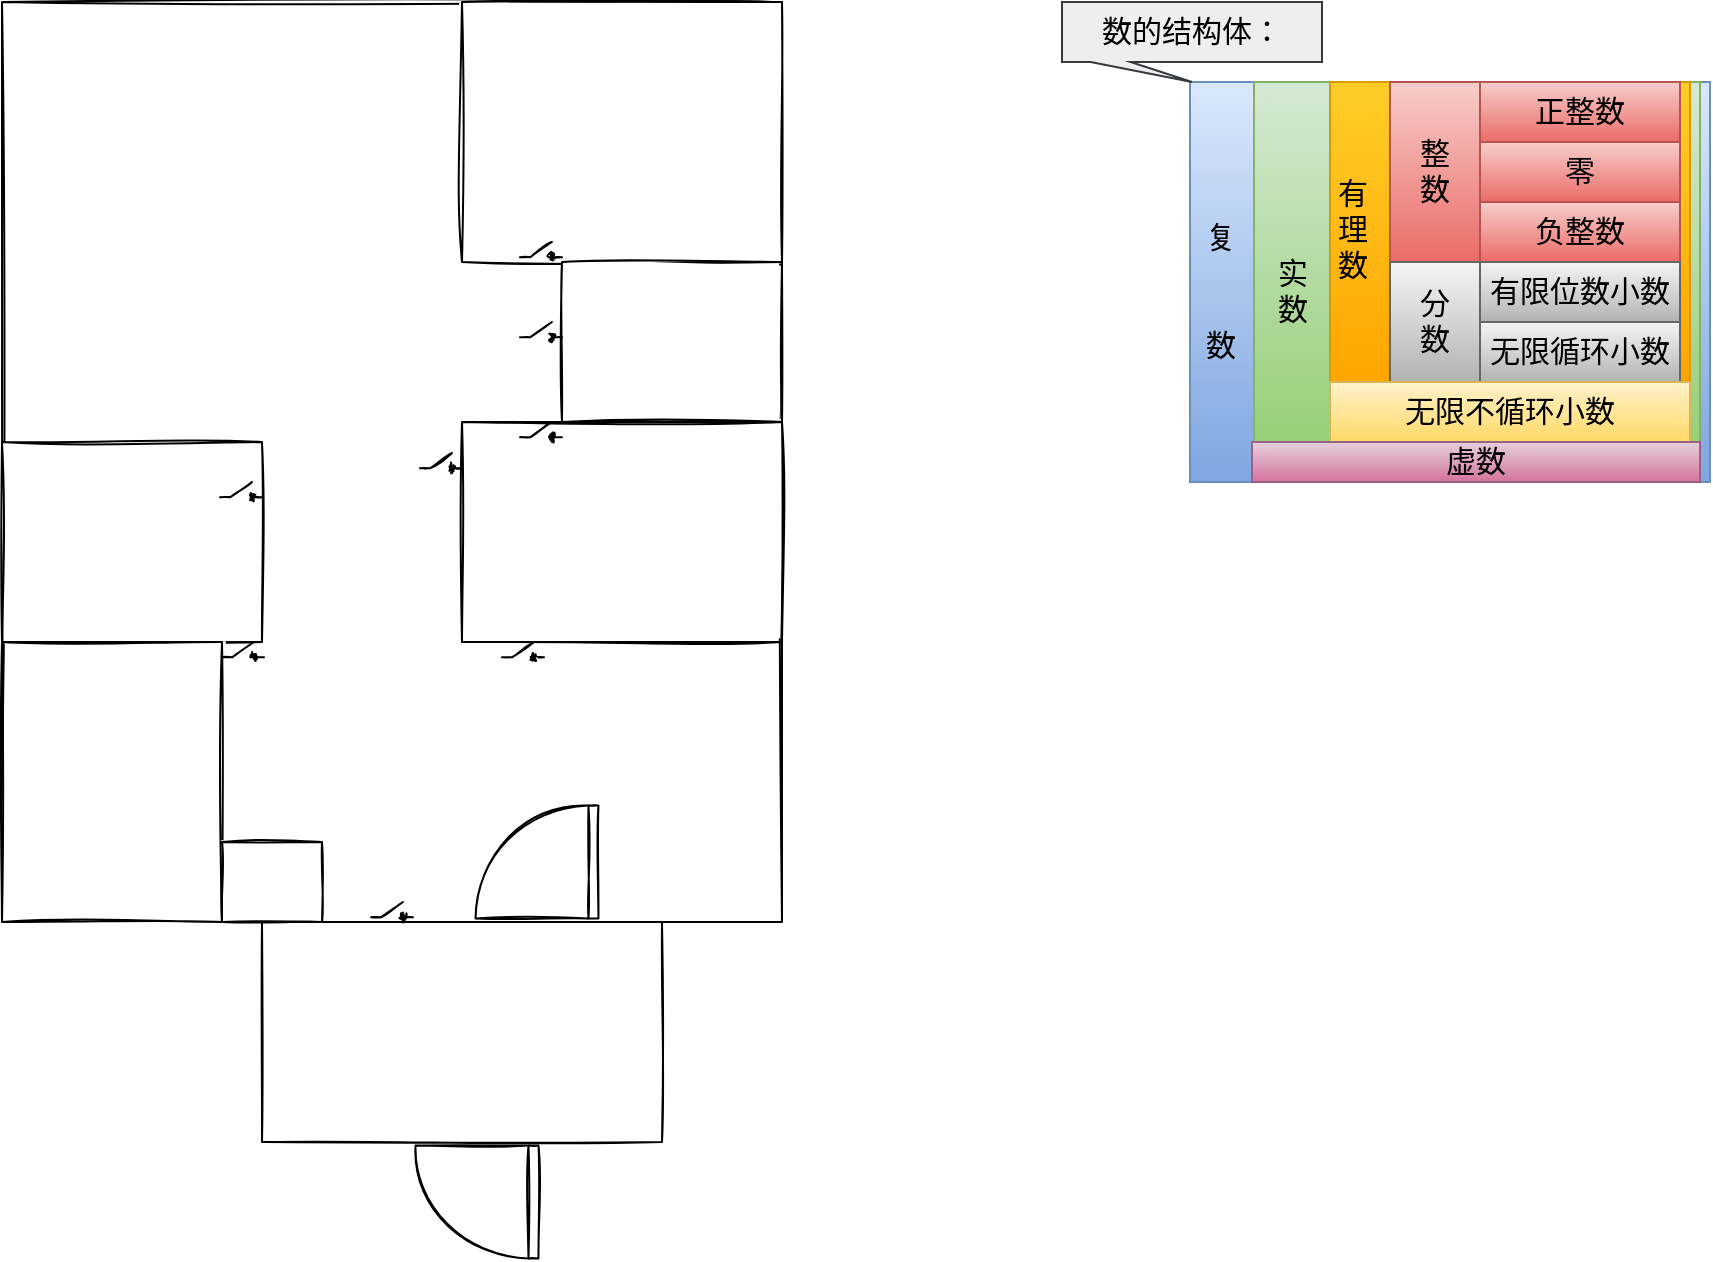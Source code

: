 <mxfile version="15.8.3" type="github">
  <diagram id="6fCMi_AuG_LNMehQtOvi" name="第 1 页">
    <mxGraphModel dx="2674" dy="1188" grid="1" gridSize="10" guides="1" tooltips="1" connect="1" arrows="1" fold="1" page="0" pageScale="1" pageWidth="827" pageHeight="1169" math="1" shadow="0">
      <root>
        <mxCell id="0" />
        <mxCell id="1" parent="0" />
        <mxCell id="gwxJEuXygE5C3Cj5OGOI-29" value="" style="group" parent="1" vertex="1" connectable="0">
          <mxGeometry x="-270" y="-340" width="324" height="240" as="geometry" />
        </mxCell>
        <mxCell id="gwxJEuXygE5C3Cj5OGOI-26" value="" style="rounded=0;whiteSpace=wrap;html=1;sketch=0;hachureGap=4;pointerEvents=0;fontFamily=Architects Daughter;fontSource=https%3A%2F%2Ffonts.googleapis.com%2Fcss%3Ffamily%3DArchitects%2BDaughter;fontSize=15;fillColor=#dae8fc;gradientColor=#7ea6e0;strokeColor=#6c8ebf;" parent="gwxJEuXygE5C3Cj5OGOI-29" vertex="1">
          <mxGeometry x="64" y="40" width="260" height="200" as="geometry" />
        </mxCell>
        <mxCell id="gwxJEuXygE5C3Cj5OGOI-23" value="" style="rounded=0;whiteSpace=wrap;html=1;sketch=0;hachureGap=4;pointerEvents=0;fontFamily=Architects Daughter;fontSource=https%3A%2F%2Ffonts.googleapis.com%2Fcss%3Ffamily%3DArchitects%2BDaughter;fontSize=15;fillColor=#d5e8d4;gradientColor=#97d077;strokeColor=#82b366;" parent="gwxJEuXygE5C3Cj5OGOI-29" vertex="1">
          <mxGeometry x="96" y="40" width="223" height="180" as="geometry" />
        </mxCell>
        <mxCell id="gwxJEuXygE5C3Cj5OGOI-20" value="" style="rounded=0;whiteSpace=wrap;html=1;sketch=0;hachureGap=4;pointerEvents=0;fontFamily=Architects Daughter;fontSource=https%3A%2F%2Ffonts.googleapis.com%2Fcss%3Ffamily%3DArchitects%2BDaughter;fontSize=15;fillColor=#ffcd28;gradientColor=#ffa500;strokeColor=#d79b00;" parent="gwxJEuXygE5C3Cj5OGOI-29" vertex="1">
          <mxGeometry x="134" y="40" width="180" height="150" as="geometry" />
        </mxCell>
        <mxCell id="gwxJEuXygE5C3Cj5OGOI-13" value="&lt;span&gt;正整数&lt;/span&gt;" style="rounded=0;whiteSpace=wrap;html=1;sketch=0;hachureGap=4;pointerEvents=0;fontFamily=Architects Daughter;fontSource=https%3A%2F%2Ffonts.googleapis.com%2Fcss%3Ffamily%3DArchitects%2BDaughter;fontSize=15;fillColor=#f8cecc;gradientColor=#ea6b66;strokeColor=#b85450;" parent="gwxJEuXygE5C3Cj5OGOI-29" vertex="1">
          <mxGeometry x="209" y="40" width="100" height="30" as="geometry" />
        </mxCell>
        <mxCell id="gwxJEuXygE5C3Cj5OGOI-14" value="&lt;span&gt;零&lt;/span&gt;" style="rounded=0;whiteSpace=wrap;html=1;sketch=0;hachureGap=4;pointerEvents=0;fontFamily=Architects Daughter;fontSource=https%3A%2F%2Ffonts.googleapis.com%2Fcss%3Ffamily%3DArchitects%2BDaughter;fontSize=15;fillColor=#f8cecc;gradientColor=#ea6b66;strokeColor=#b85450;" parent="gwxJEuXygE5C3Cj5OGOI-29" vertex="1">
          <mxGeometry x="209" y="70" width="100" height="30" as="geometry" />
        </mxCell>
        <mxCell id="gwxJEuXygE5C3Cj5OGOI-15" value="&lt;span&gt;负整数&lt;/span&gt;" style="rounded=0;whiteSpace=wrap;html=1;sketch=0;hachureGap=4;pointerEvents=0;fontFamily=Architects Daughter;fontSource=https%3A%2F%2Ffonts.googleapis.com%2Fcss%3Ffamily%3DArchitects%2BDaughter;fontSize=15;fillColor=#f8cecc;gradientColor=#ea6b66;strokeColor=#b85450;" parent="gwxJEuXygE5C3Cj5OGOI-29" vertex="1">
          <mxGeometry x="209" y="100" width="100" height="30" as="geometry" />
        </mxCell>
        <mxCell id="gwxJEuXygE5C3Cj5OGOI-16" value="整&lt;br&gt;数" style="rounded=0;whiteSpace=wrap;html=1;sketch=0;hachureGap=4;pointerEvents=0;fontFamily=Architects Daughter;fontSource=https%3A%2F%2Ffonts.googleapis.com%2Fcss%3Ffamily%3DArchitects%2BDaughter;fontSize=15;fillColor=#f8cecc;gradientColor=#ea6b66;strokeColor=#b85450;" parent="gwxJEuXygE5C3Cj5OGOI-29" vertex="1">
          <mxGeometry x="164" y="40" width="45" height="90" as="geometry" />
        </mxCell>
        <mxCell id="gwxJEuXygE5C3Cj5OGOI-17" value="&lt;span&gt;有限位数小数&lt;/span&gt;" style="rounded=0;whiteSpace=wrap;html=1;sketch=0;hachureGap=4;pointerEvents=0;fontFamily=Architects Daughter;fontSource=https%3A%2F%2Ffonts.googleapis.com%2Fcss%3Ffamily%3DArchitects%2BDaughter;fontSize=15;fillColor=#f5f5f5;gradientColor=#b3b3b3;strokeColor=#666666;" parent="gwxJEuXygE5C3Cj5OGOI-29" vertex="1">
          <mxGeometry x="209" y="130" width="100" height="30" as="geometry" />
        </mxCell>
        <mxCell id="gwxJEuXygE5C3Cj5OGOI-18" value="&lt;span&gt;无限循环小数&lt;/span&gt;" style="rounded=0;whiteSpace=wrap;html=1;sketch=0;hachureGap=4;pointerEvents=0;fontFamily=Architects Daughter;fontSource=https%3A%2F%2Ffonts.googleapis.com%2Fcss%3Ffamily%3DArchitects%2BDaughter;fontSize=15;fillColor=#f5f5f5;gradientColor=#b3b3b3;strokeColor=#666666;" parent="gwxJEuXygE5C3Cj5OGOI-29" vertex="1">
          <mxGeometry x="209" y="160" width="100" height="30" as="geometry" />
        </mxCell>
        <mxCell id="gwxJEuXygE5C3Cj5OGOI-19" value="分&lt;br&gt;数" style="rounded=0;whiteSpace=wrap;html=1;sketch=0;hachureGap=4;pointerEvents=0;fontFamily=Architects Daughter;fontSource=https%3A%2F%2Ffonts.googleapis.com%2Fcss%3Ffamily%3DArchitects%2BDaughter;fontSize=15;fillColor=#f5f5f5;gradientColor=#b3b3b3;strokeColor=#666666;" parent="gwxJEuXygE5C3Cj5OGOI-29" vertex="1">
          <mxGeometry x="164" y="130" width="45" height="60" as="geometry" />
        </mxCell>
        <mxCell id="gwxJEuXygE5C3Cj5OGOI-21" value="无限不循环小数" style="rounded=0;whiteSpace=wrap;html=1;sketch=0;hachureGap=4;pointerEvents=0;fontFamily=Architects Daughter;fontSource=https%3A%2F%2Ffonts.googleapis.com%2Fcss%3Ffamily%3DArchitects%2BDaughter;fontSize=15;fillColor=#fff2cc;gradientColor=#ffd966;strokeColor=#d6b656;" parent="gwxJEuXygE5C3Cj5OGOI-29" vertex="1">
          <mxGeometry x="134" y="190" width="180" height="30" as="geometry" />
        </mxCell>
        <mxCell id="gwxJEuXygE5C3Cj5OGOI-22" value="&lt;span&gt;有&lt;/span&gt;&lt;br&gt;&lt;span&gt;理&lt;/span&gt;&lt;br&gt;&lt;span&gt;数&lt;/span&gt;" style="text;html=1;align=center;verticalAlign=middle;resizable=0;points=[];autosize=1;strokeColor=none;fillColor=none;sketch=0;hachureGap=4;pointerEvents=0;fontFamily=Architects Daughter;fontSource=https%3A%2F%2Ffonts.googleapis.com%2Fcss%3Ffamily%3DArchitects%2BDaughter;fontSize=15;" parent="gwxJEuXygE5C3Cj5OGOI-29" vertex="1">
          <mxGeometry x="130" y="84" width="30" height="60" as="geometry" />
        </mxCell>
        <mxCell id="gwxJEuXygE5C3Cj5OGOI-24" value="实&lt;br&gt;数" style="text;html=1;align=center;verticalAlign=middle;resizable=0;points=[];autosize=1;strokeColor=none;fillColor=none;sketch=0;hachureGap=4;pointerEvents=0;fontFamily=Architects Daughter;fontSource=https%3A%2F%2Ffonts.googleapis.com%2Fcss%3Ffamily%3DArchitects%2BDaughter;fontSize=15;" parent="gwxJEuXygE5C3Cj5OGOI-29" vertex="1">
          <mxGeometry x="100" y="125" width="30" height="40" as="geometry" />
        </mxCell>
        <mxCell id="gwxJEuXygE5C3Cj5OGOI-25" value="虚数" style="rounded=0;whiteSpace=wrap;html=1;sketch=0;hachureGap=4;pointerEvents=0;fontFamily=Architects Daughter;fontSource=https%3A%2F%2Ffonts.googleapis.com%2Fcss%3Ffamily%3DArchitects%2BDaughter;fontSize=15;fillColor=#e6d0de;gradientColor=#d5739d;strokeColor=#996185;" parent="gwxJEuXygE5C3Cj5OGOI-29" vertex="1">
          <mxGeometry x="95" y="220" width="224" height="20" as="geometry" />
        </mxCell>
        <mxCell id="gwxJEuXygE5C3Cj5OGOI-27" value="复&lt;br&gt;&lt;br&gt;&lt;br&gt;数" style="text;html=1;align=center;verticalAlign=middle;resizable=0;points=[];autosize=1;strokeColor=none;fillColor=none;sketch=0;hachureGap=4;pointerEvents=0;fontFamily=Architects Daughter;fontSource=https%3A%2F%2Ffonts.googleapis.com%2Fcss%3Ffamily%3DArchitects%2BDaughter;fontSize=15;" parent="gwxJEuXygE5C3Cj5OGOI-29" vertex="1">
          <mxGeometry x="64" y="105" width="30" height="80" as="geometry" />
        </mxCell>
        <mxCell id="gwxJEuXygE5C3Cj5OGOI-28" value="数的结构体：" style="shape=callout;whiteSpace=wrap;html=1;perimeter=calloutPerimeter;sketch=0;hachureGap=4;pointerEvents=0;fontFamily=Architects Daughter;fontSource=https%3A%2F%2Ffonts.googleapis.com%2Fcss%3Ffamily%3DArchitects%2BDaughter;fontSize=15;base=20;position2=0.5;size=10;position=0.11;fillColor=#eeeeee;strokeColor=#36393d;" parent="gwxJEuXygE5C3Cj5OGOI-29" vertex="1">
          <mxGeometry width="130" height="40" as="geometry" />
        </mxCell>
        <mxCell id="jx0e_fa2YBnNlaGwV93j-1" value="" style="rounded=0;whiteSpace=wrap;html=1;sketch=1;hachureGap=4;pointerEvents=0;fontFamily=Architects Daughter;fontSource=https%3A%2F%2Ffonts.googleapis.com%2Fcss%3Ffamily%3DArchitects%2BDaughter;fontSize=20;fillColor=default;strokeColor=default;fontColor=default;" parent="1" vertex="1">
          <mxGeometry x="-800" y="-340" width="390" height="460" as="geometry" />
        </mxCell>
        <mxCell id="jx0e_fa2YBnNlaGwV93j-2" value="" style="rounded=0;whiteSpace=wrap;html=1;sketch=1;hachureGap=4;pointerEvents=0;fontFamily=Architects Daughter;fontSource=https%3A%2F%2Ffonts.googleapis.com%2Fcss%3Ffamily%3DArchitects%2BDaughter;fontSize=20;fontColor=default;strokeColor=default;fillColor=default;" parent="1" vertex="1">
          <mxGeometry x="-670" y="120" width="200" height="110" as="geometry" />
        </mxCell>
        <mxCell id="jx0e_fa2YBnNlaGwV93j-4" value="" style="rounded=0;whiteSpace=wrap;html=1;sketch=1;hachureGap=4;pointerEvents=0;fontFamily=Architects Daughter;fontSource=https%3A%2F%2Ffonts.googleapis.com%2Fcss%3Ffamily%3DArchitects%2BDaughter;fontSize=20;fontColor=default;strokeColor=default;fillColor=default;" parent="1" vertex="1">
          <mxGeometry x="-800" y="-120" width="130" height="100" as="geometry" />
        </mxCell>
        <mxCell id="jx0e_fa2YBnNlaGwV93j-5" value="" style="rounded=0;whiteSpace=wrap;html=1;sketch=1;hachureGap=4;pointerEvents=0;fontFamily=Architects Daughter;fontSource=https%3A%2F%2Ffonts.googleapis.com%2Fcss%3Ffamily%3DArchitects%2BDaughter;fontSize=20;fontColor=default;strokeColor=default;fillColor=default;" parent="1" vertex="1">
          <mxGeometry x="-570" y="-130" width="160" height="110" as="geometry" />
        </mxCell>
        <mxCell id="jx0e_fa2YBnNlaGwV93j-6" value="" style="rounded=0;whiteSpace=wrap;html=1;sketch=1;hachureGap=4;pointerEvents=0;fontFamily=Architects Daughter;fontSource=https%3A%2F%2Ffonts.googleapis.com%2Fcss%3Ffamily%3DArchitects%2BDaughter;fontSize=20;fontColor=default;strokeColor=default;fillColor=default;" parent="1" vertex="1">
          <mxGeometry x="-570" y="-340" width="160" height="130" as="geometry" />
        </mxCell>
        <mxCell id="jx0e_fa2YBnNlaGwV93j-7" value="" style="rounded=0;whiteSpace=wrap;html=1;sketch=1;hachureGap=4;pointerEvents=0;fontFamily=Architects Daughter;fontSource=https%3A%2F%2Ffonts.googleapis.com%2Fcss%3Ffamily%3DArchitects%2BDaughter;fontSize=20;fontColor=default;strokeColor=default;fillColor=default;" parent="1" vertex="1">
          <mxGeometry x="-520" y="-210" width="110" height="80" as="geometry" />
        </mxCell>
        <mxCell id="jx0e_fa2YBnNlaGwV93j-8" value="" style="rounded=0;whiteSpace=wrap;html=1;sketch=1;hachureGap=4;pointerEvents=0;fontFamily=Architects Daughter;fontSource=https%3A%2F%2Ffonts.googleapis.com%2Fcss%3Ffamily%3DArchitects%2BDaughter;fontSize=20;fontColor=default;strokeColor=default;fillColor=default;" parent="1" vertex="1">
          <mxGeometry x="-800" y="-20" width="110" height="140" as="geometry" />
        </mxCell>
        <mxCell id="jx0e_fa2YBnNlaGwV93j-9" value="" style="verticalLabelPosition=bottom;html=1;verticalAlign=top;align=center;shape=mxgraph.floorplan.doorRight;aspect=fixed;sketch=1;hachureGap=4;pointerEvents=0;fontFamily=Architects Daughter;fontSource=https%3A%2F%2Ffonts.googleapis.com%2Fcss%3Ffamily%3DArchitects%2BDaughter;fontSize=20;fontColor=default;strokeColor=default;fillColor=default;rotation=90;flipV=0;flipH=1;" parent="1" vertex="1">
          <mxGeometry x="-590" y="230" width="56.47" height="60" as="geometry" />
        </mxCell>
        <mxCell id="jx0e_fa2YBnNlaGwV93j-10" value="" style="verticalLabelPosition=bottom;html=1;verticalAlign=top;align=center;shape=mxgraph.floorplan.doorRight;aspect=fixed;sketch=1;hachureGap=4;pointerEvents=0;fontFamily=Architects Daughter;fontSource=https%3A%2F%2Ffonts.googleapis.com%2Fcss%3Ffamily%3DArchitects%2BDaughter;fontSize=20;fontColor=default;strokeColor=default;fillColor=default;rotation=90;flipV=0;flipH=0;" parent="1" vertex="1">
          <mxGeometry x="-560" y="60" width="56.47" height="60" as="geometry" />
        </mxCell>
        <mxCell id="jx0e_fa2YBnNlaGwV93j-12" value="" style="rounded=0;whiteSpace=wrap;html=1;sketch=1;hachureGap=4;pointerEvents=0;fontFamily=Architects Daughter;fontSource=https%3A%2F%2Ffonts.googleapis.com%2Fcss%3Ffamily%3DArchitects%2BDaughter;fontSize=20;fontColor=default;strokeColor=default;fillColor=default;" parent="1" vertex="1">
          <mxGeometry x="-690" y="80" width="50" height="40" as="geometry" />
        </mxCell>
        <mxCell id="jx0e_fa2YBnNlaGwV93j-13" value="" style="pointerEvents=1;verticalLabelPosition=bottom;shadow=0;dashed=0;align=center;html=1;verticalAlign=top;shape=mxgraph.electrical.electro-mechanical.switch_disconnector;sketch=1;hachureGap=4;fontFamily=Architects Daughter;fontSource=https%3A%2F%2Ffonts.googleapis.com%2Fcss%3Ffamily%3DArchitects%2BDaughter;fontSize=20;fontColor=default;strokeColor=default;fillColor=default;" parent="1" vertex="1">
          <mxGeometry x="-591" y="-114.5" width="21" height="9" as="geometry" />
        </mxCell>
        <mxCell id="jx0e_fa2YBnNlaGwV93j-14" value="" style="pointerEvents=1;verticalLabelPosition=bottom;shadow=0;dashed=0;align=center;html=1;verticalAlign=top;shape=mxgraph.electrical.electro-mechanical.switch_disconnector;sketch=1;hachureGap=4;fontFamily=Architects Daughter;fontSource=https%3A%2F%2Ffonts.googleapis.com%2Fcss%3Ffamily%3DArchitects%2BDaughter;fontSize=20;fontColor=default;strokeColor=default;fillColor=default;" parent="1" vertex="1">
          <mxGeometry x="-550" y="-20" width="21" height="9" as="geometry" />
        </mxCell>
        <mxCell id="jx0e_fa2YBnNlaGwV93j-15" value="" style="pointerEvents=1;verticalLabelPosition=bottom;shadow=0;dashed=0;align=center;html=1;verticalAlign=top;shape=mxgraph.electrical.electro-mechanical.switch_disconnector;sketch=1;hachureGap=4;fontFamily=Architects Daughter;fontSource=https%3A%2F%2Ffonts.googleapis.com%2Fcss%3Ffamily%3DArchitects%2BDaughter;fontSize=20;fontColor=default;strokeColor=default;fillColor=default;" parent="1" vertex="1">
          <mxGeometry x="-690" y="-20" width="21" height="9" as="geometry" />
        </mxCell>
        <mxCell id="jx0e_fa2YBnNlaGwV93j-16" value="" style="pointerEvents=1;verticalLabelPosition=bottom;shadow=0;dashed=0;align=center;html=1;verticalAlign=top;shape=mxgraph.electrical.electro-mechanical.switch_disconnector;sketch=1;hachureGap=4;fontFamily=Architects Daughter;fontSource=https%3A%2F%2Ffonts.googleapis.com%2Fcss%3Ffamily%3DArchitects%2BDaughter;fontSize=20;fontColor=default;strokeColor=default;fillColor=default;" parent="1" vertex="1">
          <mxGeometry x="-615.5" y="110" width="21" height="9" as="geometry" />
        </mxCell>
        <mxCell id="jx0e_fa2YBnNlaGwV93j-18" value="" style="pointerEvents=1;verticalLabelPosition=bottom;shadow=0;dashed=0;align=center;html=1;verticalAlign=top;shape=mxgraph.electrical.electro-mechanical.switch_disconnector;sketch=1;hachureGap=4;fontFamily=Architects Daughter;fontSource=https%3A%2F%2Ffonts.googleapis.com%2Fcss%3Ffamily%3DArchitects%2BDaughter;fontSize=20;fontColor=default;strokeColor=default;fillColor=default;" parent="1" vertex="1">
          <mxGeometry x="-541" y="-220" width="21" height="9" as="geometry" />
        </mxCell>
        <mxCell id="jx0e_fa2YBnNlaGwV93j-19" value="" style="pointerEvents=1;verticalLabelPosition=bottom;shadow=0;dashed=0;align=center;html=1;verticalAlign=top;shape=mxgraph.electrical.electro-mechanical.switch_disconnector;sketch=1;hachureGap=4;fontFamily=Architects Daughter;fontSource=https%3A%2F%2Ffonts.googleapis.com%2Fcss%3Ffamily%3DArchitects%2BDaughter;fontSize=20;fontColor=default;strokeColor=default;fillColor=default;" parent="1" vertex="1">
          <mxGeometry x="-541" y="-130" width="21" height="9" as="geometry" />
        </mxCell>
        <mxCell id="jx0e_fa2YBnNlaGwV93j-20" value="" style="pointerEvents=1;verticalLabelPosition=bottom;shadow=0;dashed=0;align=center;html=1;verticalAlign=top;shape=mxgraph.electrical.electro-mechanical.switch_disconnector;sketch=1;hachureGap=4;fontFamily=Architects Daughter;fontSource=https%3A%2F%2Ffonts.googleapis.com%2Fcss%3Ffamily%3DArchitects%2BDaughter;fontSize=20;fontColor=default;strokeColor=default;fillColor=default;" parent="1" vertex="1">
          <mxGeometry x="-541" y="-180" width="21" height="9" as="geometry" />
        </mxCell>
        <mxCell id="jx0e_fa2YBnNlaGwV93j-21" value="" style="pointerEvents=1;verticalLabelPosition=bottom;shadow=0;dashed=0;align=center;html=1;verticalAlign=top;shape=mxgraph.electrical.electro-mechanical.switch_disconnector;sketch=1;hachureGap=4;fontFamily=Architects Daughter;fontSource=https%3A%2F%2Ffonts.googleapis.com%2Fcss%3Ffamily%3DArchitects%2BDaughter;fontSize=20;fontColor=default;strokeColor=default;fillColor=default;" parent="1" vertex="1">
          <mxGeometry x="-691" y="-100" width="21" height="9" as="geometry" />
        </mxCell>
      </root>
    </mxGraphModel>
  </diagram>
</mxfile>
